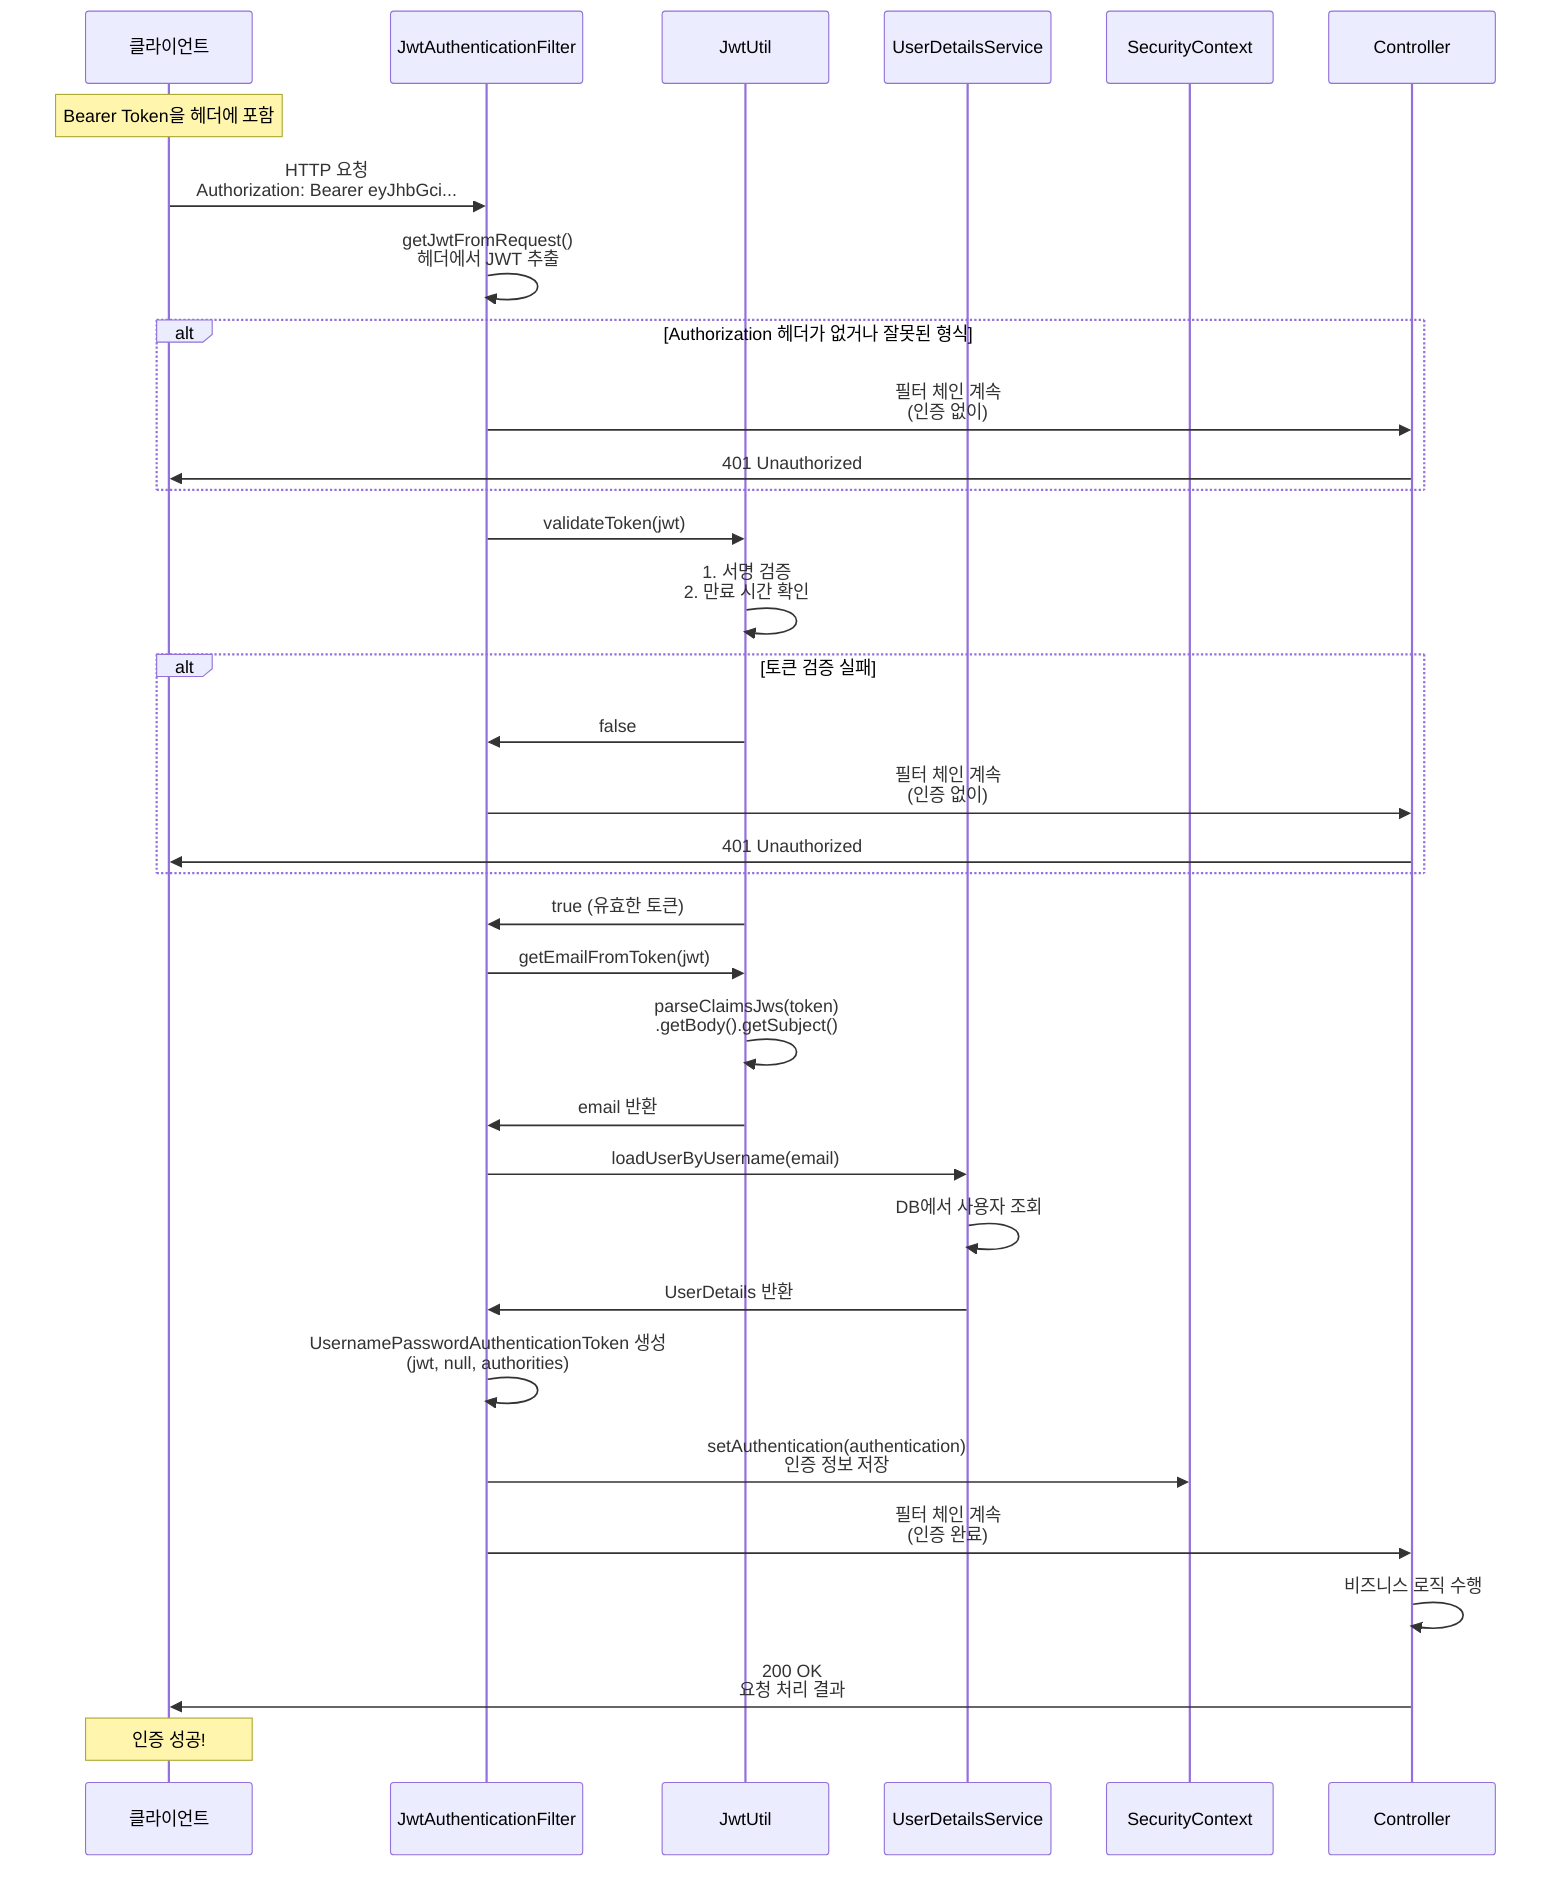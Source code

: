 sequenceDiagram
    participant Client as 클라이언트
    participant Filter as JwtAuthenticationFilter
    participant JwtUtil as JwtUtil
    participant UserService as UserDetailsService
    participant Security as SecurityContext
    participant Controller as Controller

    Note over Client: Bearer Token을 헤더에 포함
    Client->>Filter: HTTP 요청<br/>Authorization: Bearer eyJhbGci...
    
    Filter->>Filter: getJwtFromRequest()<br/>헤더에서 JWT 추출
    
    alt Authorization 헤더가 없거나 잘못된 형식
        Filter->>Controller: 필터 체인 계속<br/>(인증 없이)
        Controller->>Client: 401 Unauthorized
    end
    
    Filter->>JwtUtil: validateToken(jwt)
    JwtUtil->>JwtUtil: 1. 서명 검증<br/>2. 만료 시간 확인
    
    alt 토큰 검증 실패
        JwtUtil->>Filter: false
        Filter->>Controller: 필터 체인 계속<br/>(인증 없이)
        Controller->>Client: 401 Unauthorized
    end
    
    JwtUtil->>Filter: true (유효한 토큰)
    Filter->>JwtUtil: getEmailFromToken(jwt)
    JwtUtil->>JwtUtil: parseClaimsJws(token)<br/>.getBody().getSubject()
    JwtUtil->>Filter: email 반환
    
    Filter->>UserService: loadUserByUsername(email)
    UserService->>UserService: DB에서 사용자 조회
    UserService->>Filter: UserDetails 반환
    
    Filter->>Filter: UsernamePasswordAuthenticationToken 생성<br/>(jwt, null, authorities)
    Filter->>Security: setAuthentication(authentication)<br/>인증 정보 저장
    
    Filter->>Controller: 필터 체인 계속<br/>(인증 완료)
    Controller->>Controller: 비즈니스 로직 수행
    Controller->>Client: 200 OK<br/>요청 처리 결과

    Note over Client: 인증 성공!